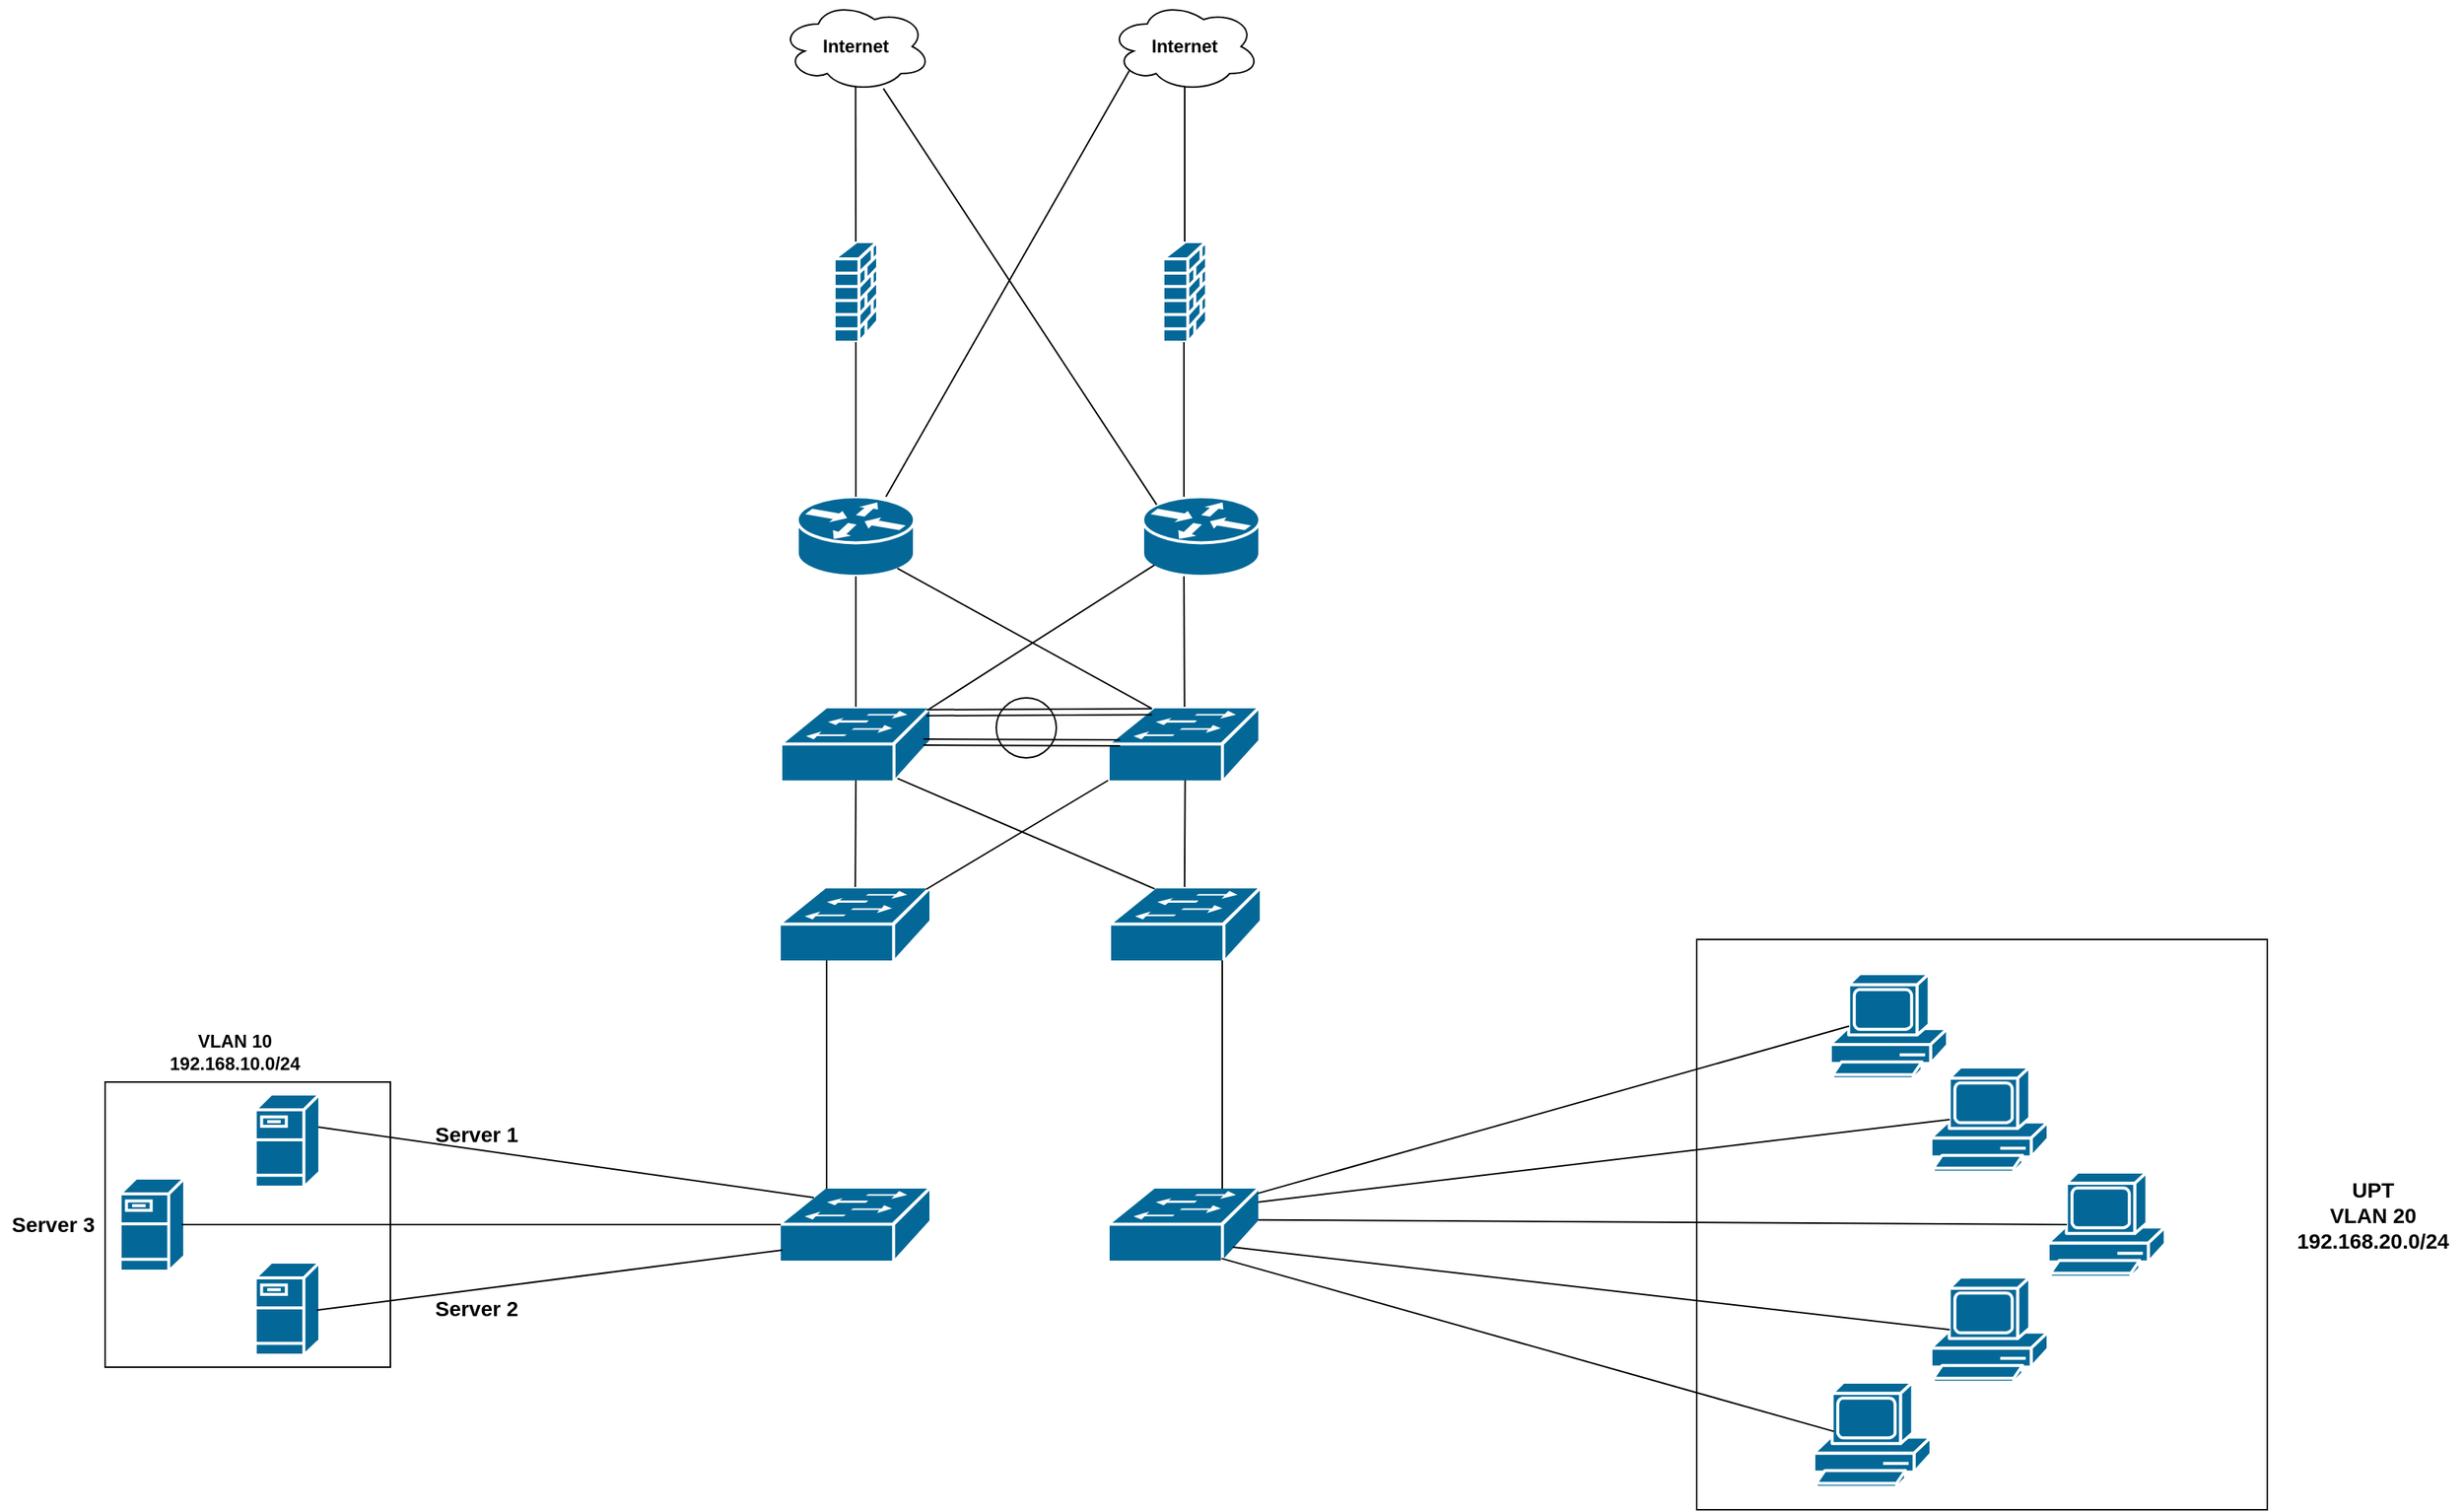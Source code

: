 <mxfile version="13.0.1" type="github"><diagram id="AykGNlJW_ECy5IXJhSmI" name="Page-1"><mxGraphModel dx="5167" dy="3334" grid="1" gridSize="10" guides="1" tooltips="1" connect="1" arrows="1" fold="1" page="1" pageScale="1" pageWidth="827" pageHeight="1169" math="0" shadow="0"><root><object label="" id="0"><mxCell/></object><mxCell id="1" parent="0"/><mxCell id="0fqLoJHVwj2rIBaabjIA-77" value="" style="whiteSpace=wrap;html=1;aspect=fixed;" vertex="1" parent="1"><mxGeometry x="850" y="525" width="380" height="380" as="geometry"/></mxCell><mxCell id="0fqLoJHVwj2rIBaabjIA-61" value="" style="whiteSpace=wrap;html=1;aspect=fixed;" vertex="1" parent="1"><mxGeometry x="-210" y="620" width="190" height="190" as="geometry"/></mxCell><mxCell id="0fqLoJHVwj2rIBaabjIA-39" value="" style="ellipse;whiteSpace=wrap;html=1;aspect=fixed;" vertex="1" parent="1"><mxGeometry x="383.5" y="364" width="40" height="40" as="geometry"/></mxCell><mxCell id="0fqLoJHVwj2rIBaabjIA-4" value="" style="shape=mxgraph.cisco.routers.router;html=1;pointerEvents=1;dashed=0;fillColor=#036897;strokeColor=#ffffff;strokeWidth=2;verticalLabelPosition=bottom;verticalAlign=top;align=center;outlineConnect=0;" vertex="1" parent="1"><mxGeometry x="481" y="230" width="78" height="53" as="geometry"/></mxCell><mxCell id="0fqLoJHVwj2rIBaabjIA-1" value="&lt;b&gt;Internet&lt;/b&gt;" style="ellipse;shape=cloud;whiteSpace=wrap;html=1;align=center;" vertex="1" parent="1"><mxGeometry x="459" y="-100" width="100" height="60" as="geometry"/></mxCell><mxCell id="0fqLoJHVwj2rIBaabjIA-2" value="&lt;b&gt;Internet&lt;/b&gt;" style="ellipse;shape=cloud;whiteSpace=wrap;html=1;align=center;" vertex="1" parent="1"><mxGeometry x="240" y="-100" width="100" height="60" as="geometry"/></mxCell><mxCell id="0fqLoJHVwj2rIBaabjIA-3" value="" style="shape=mxgraph.cisco.routers.router;html=1;pointerEvents=1;dashed=0;fillColor=#036897;strokeColor=#ffffff;strokeWidth=2;verticalLabelPosition=bottom;verticalAlign=top;align=center;outlineConnect=0;" vertex="1" parent="1"><mxGeometry x="251" y="230" width="78" height="53" as="geometry"/></mxCell><mxCell id="0fqLoJHVwj2rIBaabjIA-5" value="" style="shape=mxgraph.cisco.switches.workgroup_switch;html=1;pointerEvents=1;dashed=0;fillColor=#036897;strokeColor=#ffffff;strokeWidth=2;verticalLabelPosition=bottom;verticalAlign=top;align=center;outlineConnect=0;" vertex="1" parent="1"><mxGeometry x="240" y="370" width="100" height="50" as="geometry"/></mxCell><mxCell id="0fqLoJHVwj2rIBaabjIA-6" value="" style="shape=mxgraph.cisco.switches.workgroup_switch;html=1;pointerEvents=1;dashed=0;fillColor=#036897;strokeColor=#ffffff;strokeWidth=2;verticalLabelPosition=bottom;verticalAlign=top;align=center;outlineConnect=0;" vertex="1" parent="1"><mxGeometry x="458" y="370" width="101" height="50" as="geometry"/></mxCell><mxCell id="0fqLoJHVwj2rIBaabjIA-7" value="" style="shape=mxgraph.cisco.switches.workgroup_switch;html=1;pointerEvents=1;dashed=0;fillColor=#036897;strokeColor=#ffffff;strokeWidth=2;verticalLabelPosition=bottom;verticalAlign=top;align=center;outlineConnect=0;" vertex="1" parent="1"><mxGeometry x="239" y="490" width="101" height="50" as="geometry"/></mxCell><mxCell id="0fqLoJHVwj2rIBaabjIA-8" value="" style="shape=mxgraph.cisco.switches.workgroup_switch;html=1;pointerEvents=1;dashed=0;fillColor=#036897;strokeColor=#ffffff;strokeWidth=2;verticalLabelPosition=bottom;verticalAlign=top;align=center;outlineConnect=0;" vertex="1" parent="1"><mxGeometry x="459" y="490" width="101" height="50" as="geometry"/></mxCell><mxCell id="0fqLoJHVwj2rIBaabjIA-9" value="" style="shape=mxgraph.cisco.security.firewall;html=1;pointerEvents=1;dashed=0;fillColor=#036897;strokeColor=#ffffff;strokeWidth=2;verticalLabelPosition=bottom;verticalAlign=top;align=center;outlineConnect=0;" vertex="1" parent="1"><mxGeometry x="494.5" y="60" width="29" height="67" as="geometry"/></mxCell><mxCell id="0fqLoJHVwj2rIBaabjIA-13" value="" style="shape=mxgraph.cisco.security.firewall;html=1;pointerEvents=1;dashed=0;fillColor=#036897;strokeColor=#ffffff;strokeWidth=2;verticalLabelPosition=bottom;verticalAlign=top;align=center;outlineConnect=0;" vertex="1" parent="1"><mxGeometry x="275.5" y="60" width="29" height="67" as="geometry"/></mxCell><mxCell id="0fqLoJHVwj2rIBaabjIA-15" value="" style="endArrow=none;html=1;rounded=0;exitX=0.498;exitY=0.949;exitDx=0;exitDy=0;exitPerimeter=0;" edge="1" parent="1" source="0fqLoJHVwj2rIBaabjIA-2" target="0fqLoJHVwj2rIBaabjIA-13"><mxGeometry relative="1" as="geometry"><mxPoint x="280" y="-41" as="sourcePoint"/><mxPoint x="440" y="-41" as="targetPoint"/><Array as="points"/></mxGeometry></mxCell><mxCell id="0fqLoJHVwj2rIBaabjIA-16" value="" style="endArrow=none;html=1;rounded=0;exitX=0.5;exitY=0.95;exitDx=0;exitDy=0;exitPerimeter=0;" edge="1" parent="1" source="0fqLoJHVwj2rIBaabjIA-1" target="0fqLoJHVwj2rIBaabjIA-9"><mxGeometry relative="1" as="geometry"><mxPoint x="509" y="-40" as="sourcePoint"/><mxPoint x="509" y="58" as="targetPoint"/></mxGeometry></mxCell><mxCell id="0fqLoJHVwj2rIBaabjIA-19" value="" style="endArrow=none;html=1;rounded=0;exitX=0.5;exitY=1;exitDx=0;exitDy=0;exitPerimeter=0;" edge="1" parent="1" source="0fqLoJHVwj2rIBaabjIA-13" target="0fqLoJHVwj2rIBaabjIA-3"><mxGeometry relative="1" as="geometry"><mxPoint x="150" y="160" as="sourcePoint"/><mxPoint x="310" y="160" as="targetPoint"/></mxGeometry></mxCell><mxCell id="0fqLoJHVwj2rIBaabjIA-20" value="" style="endArrow=none;html=1;rounded=0;exitX=0.5;exitY=1;exitDx=0;exitDy=0;exitPerimeter=0;" edge="1" parent="1"><mxGeometry relative="1" as="geometry"><mxPoint x="508.5" y="127" as="sourcePoint"/><mxPoint x="508.5" y="230" as="targetPoint"/></mxGeometry></mxCell><mxCell id="0fqLoJHVwj2rIBaabjIA-21" value="" style="endArrow=none;html=1;rounded=0;entryX=0.13;entryY=0.77;entryDx=0;entryDy=0;entryPerimeter=0;" edge="1" parent="1" target="0fqLoJHVwj2rIBaabjIA-1"><mxGeometry relative="1" as="geometry"><mxPoint x="310" y="230" as="sourcePoint"/><mxPoint x="470" y="230" as="targetPoint"/></mxGeometry></mxCell><mxCell id="0fqLoJHVwj2rIBaabjIA-22" value="" style="endArrow=none;html=1;rounded=0;entryX=0.12;entryY=0.1;entryDx=0;entryDy=0;entryPerimeter=0;" edge="1" parent="1" source="0fqLoJHVwj2rIBaabjIA-2" target="0fqLoJHVwj2rIBaabjIA-4"><mxGeometry relative="1" as="geometry"><mxPoint x="350" y="30" as="sourcePoint"/><mxPoint x="510" y="30" as="targetPoint"/></mxGeometry></mxCell><mxCell id="0fqLoJHVwj2rIBaabjIA-33" value="" style="endArrow=none;html=1;rounded=0;entryX=0.5;entryY=0;entryDx=0;entryDy=0;entryPerimeter=0;" edge="1" parent="1" source="0fqLoJHVwj2rIBaabjIA-3" target="0fqLoJHVwj2rIBaabjIA-5"><mxGeometry relative="1" as="geometry"><mxPoint x="290" y="283" as="sourcePoint"/><mxPoint x="450" y="283" as="targetPoint"/></mxGeometry></mxCell><mxCell id="0fqLoJHVwj2rIBaabjIA-34" value="" style="endArrow=none;html=1;rounded=0;entryX=0.5;entryY=0;entryDx=0;entryDy=0;entryPerimeter=0;" edge="1" parent="1"><mxGeometry relative="1" as="geometry"><mxPoint x="508.497" y="283" as="sourcePoint"/><mxPoint x="508.88" y="370" as="targetPoint"/></mxGeometry></mxCell><mxCell id="0fqLoJHVwj2rIBaabjIA-35" value="" style="endArrow=none;html=1;rounded=0;exitX=0.984;exitY=0.035;exitDx=0;exitDy=0;exitPerimeter=0;entryX=0.1;entryY=0.859;entryDx=0;entryDy=0;entryPerimeter=0;" edge="1" parent="1" source="0fqLoJHVwj2rIBaabjIA-5" target="0fqLoJHVwj2rIBaabjIA-4"><mxGeometry relative="1" as="geometry"><mxPoint x="440" y="350" as="sourcePoint"/><mxPoint x="600" y="350" as="targetPoint"/></mxGeometry></mxCell><mxCell id="0fqLoJHVwj2rIBaabjIA-36" value="" style="endArrow=none;html=1;rounded=0;entryX=0.287;entryY=0.021;entryDx=0;entryDy=0;entryPerimeter=0;exitX=0.88;exitY=0.9;exitDx=0;exitDy=0;exitPerimeter=0;" edge="1" parent="1" target="0fqLoJHVwj2rIBaabjIA-6"><mxGeometry relative="1" as="geometry"><mxPoint x="317.64" y="277.7" as="sourcePoint"/><mxPoint x="487.007" y="371.05" as="targetPoint"/></mxGeometry></mxCell><mxCell id="0fqLoJHVwj2rIBaabjIA-38" value="" style="shape=link;html=1;rounded=0;entryX=0.29;entryY=0.064;entryDx=0;entryDy=0;entryPerimeter=0;exitX=0.971;exitY=0.078;exitDx=0;exitDy=0;exitPerimeter=0;" edge="1" parent="1" source="0fqLoJHVwj2rIBaabjIA-5" target="0fqLoJHVwj2rIBaabjIA-6"><mxGeometry relative="1" as="geometry"><mxPoint x="338" y="377.5" as="sourcePoint"/><mxPoint x="480" y="378" as="targetPoint"/></mxGeometry></mxCell><mxCell id="0fqLoJHVwj2rIBaabjIA-44" value="" style="shape=link;html=1;rounded=0;exitX=0.9;exitY=0.47;exitDx=0;exitDy=0;exitPerimeter=0;" edge="1" parent="1"><mxGeometry relative="1" as="geometry"><mxPoint x="335" y="393.5" as="sourcePoint"/><mxPoint x="466" y="394" as="targetPoint"/></mxGeometry></mxCell><mxCell id="0fqLoJHVwj2rIBaabjIA-45" value="" style="endArrow=none;html=1;rounded=0;entryX=0;entryY=0.98;entryDx=0;entryDy=0;entryPerimeter=0;exitX=0.97;exitY=0.03;exitDx=0;exitDy=0;exitPerimeter=0;" edge="1" parent="1" source="0fqLoJHVwj2rIBaabjIA-7" target="0fqLoJHVwj2rIBaabjIA-6"><mxGeometry relative="1" as="geometry"><mxPoint x="324" y="493" as="sourcePoint"/><mxPoint x="472" y="410.621" as="targetPoint"/></mxGeometry></mxCell><mxCell id="0fqLoJHVwj2rIBaabjIA-46" value="" style="endArrow=none;html=1;rounded=0;exitX=0.777;exitY=0.954;exitDx=0;exitDy=0;exitPerimeter=0;entryX=0.298;entryY=0.027;entryDx=0;entryDy=0;entryPerimeter=0;" edge="1" parent="1" source="0fqLoJHVwj2rIBaabjIA-5" target="0fqLoJHVwj2rIBaabjIA-8"><mxGeometry relative="1" as="geometry"><mxPoint x="320" y="410.001" as="sourcePoint"/><mxPoint x="491" y="490" as="targetPoint"/></mxGeometry></mxCell><mxCell id="0fqLoJHVwj2rIBaabjIA-54" value="" style="endArrow=none;html=1;rounded=0;exitX=0.5;exitY=0.98;exitDx=0;exitDy=0;exitPerimeter=0;" edge="1" parent="1" source="0fqLoJHVwj2rIBaabjIA-5" target="0fqLoJHVwj2rIBaabjIA-7"><mxGeometry relative="1" as="geometry"><mxPoint x="-60" y="410" as="sourcePoint"/><mxPoint x="290" y="490" as="targetPoint"/></mxGeometry></mxCell><mxCell id="0fqLoJHVwj2rIBaabjIA-55" value="" style="endArrow=none;html=1;rounded=0;exitX=0.5;exitY=0.98;exitDx=0;exitDy=0;exitPerimeter=0;" edge="1" parent="1"><mxGeometry relative="1" as="geometry"><mxPoint x="509.28" y="419" as="sourcePoint"/><mxPoint x="508.91" y="490" as="targetPoint"/></mxGeometry></mxCell><mxCell id="0fqLoJHVwj2rIBaabjIA-56" value="" style="shape=mxgraph.cisco.switches.workgroup_switch;html=1;pointerEvents=1;dashed=0;fillColor=#036897;strokeColor=#ffffff;strokeWidth=2;verticalLabelPosition=bottom;verticalAlign=top;align=center;outlineConnect=0;" vertex="1" parent="1"><mxGeometry x="239" y="690" width="101" height="50" as="geometry"/></mxCell><mxCell id="0fqLoJHVwj2rIBaabjIA-57" value="" style="shape=mxgraph.cisco.servers.fileserver;html=1;pointerEvents=1;dashed=0;fillColor=#036897;strokeColor=#ffffff;strokeWidth=2;verticalLabelPosition=bottom;verticalAlign=top;align=center;outlineConnect=0;" vertex="1" parent="1"><mxGeometry x="-110" y="628" width="43" height="62" as="geometry"/></mxCell><mxCell id="0fqLoJHVwj2rIBaabjIA-58" value="" style="shape=mxgraph.cisco.servers.fileserver;html=1;pointerEvents=1;dashed=0;fillColor=#036897;strokeColor=#ffffff;strokeWidth=2;verticalLabelPosition=bottom;verticalAlign=top;align=center;outlineConnect=0;" vertex="1" parent="1"><mxGeometry x="-200" y="684" width="43" height="62" as="geometry"/></mxCell><mxCell id="0fqLoJHVwj2rIBaabjIA-59" value="" style="shape=mxgraph.cisco.servers.fileserver;html=1;pointerEvents=1;dashed=0;fillColor=#036897;strokeColor=#ffffff;strokeWidth=2;verticalLabelPosition=bottom;verticalAlign=top;align=center;outlineConnect=0;" vertex="1" parent="1"><mxGeometry x="-110" y="740" width="43" height="62" as="geometry"/></mxCell><mxCell id="0fqLoJHVwj2rIBaabjIA-62" value="" style="endArrow=none;html=1;rounded=0;" edge="1" parent="1"><mxGeometry relative="1" as="geometry"><mxPoint x="-68" y="650" as="sourcePoint"/><mxPoint x="262" y="697" as="targetPoint"/></mxGeometry></mxCell><mxCell id="0fqLoJHVwj2rIBaabjIA-63" value="" style="endArrow=none;html=1;rounded=0;exitX=0.312;exitY=1;exitDx=0;exitDy=0;exitPerimeter=0;" edge="1" parent="1"><mxGeometry relative="1" as="geometry"><mxPoint x="270.512" y="539" as="sourcePoint"/><mxPoint x="270.5" y="691" as="targetPoint"/></mxGeometry></mxCell><mxCell id="0fqLoJHVwj2rIBaabjIA-64" value="" style="endArrow=none;html=1;rounded=0;entryX=0;entryY=0.5;entryDx=0;entryDy=0;entryPerimeter=0;" edge="1" parent="1"><mxGeometry relative="1" as="geometry"><mxPoint x="-159" y="715" as="sourcePoint"/><mxPoint x="240" y="715" as="targetPoint"/></mxGeometry></mxCell><mxCell id="0fqLoJHVwj2rIBaabjIA-65" value="" style="endArrow=none;html=1;rounded=0;entryX=0.01;entryY=0.8;entryDx=0;entryDy=0;entryPerimeter=0;" edge="1" parent="1"><mxGeometry relative="1" as="geometry"><mxPoint x="-69" y="772" as="sourcePoint"/><mxPoint x="241.01" y="732.0" as="targetPoint"/></mxGeometry></mxCell><mxCell id="0fqLoJHVwj2rIBaabjIA-67" value="&lt;b&gt;&lt;font style=&quot;font-size: 14px&quot;&gt;Server 1&lt;/font&gt;&lt;/b&gt;" style="text;html=1;align=center;verticalAlign=middle;resizable=0;points=[];autosize=1;" vertex="1" parent="1"><mxGeometry x="2" y="645" width="70" height="20" as="geometry"/></mxCell><mxCell id="0fqLoJHVwj2rIBaabjIA-69" value="&lt;b&gt;&lt;font style=&quot;font-size: 14px&quot;&gt;Server 2&lt;/font&gt;&lt;/b&gt;" style="text;html=1;align=center;verticalAlign=middle;resizable=0;points=[];autosize=1;" vertex="1" parent="1"><mxGeometry x="2" y="761" width="70" height="20" as="geometry"/></mxCell><mxCell id="0fqLoJHVwj2rIBaabjIA-70" value="&lt;b&gt;&lt;font style=&quot;font-size: 14px&quot;&gt;Server 3&lt;/font&gt;&lt;/b&gt;" style="text;html=1;align=center;verticalAlign=middle;resizable=0;points=[];autosize=1;" vertex="1" parent="1"><mxGeometry x="-280" y="705" width="70" height="20" as="geometry"/></mxCell><mxCell id="0fqLoJHVwj2rIBaabjIA-71" value="&lt;b&gt;VLAN 10&lt;br&gt;192.168.10.0/24&lt;br&gt;&lt;/b&gt;" style="text;html=1;align=center;verticalAlign=middle;resizable=0;points=[];autosize=1;" vertex="1" parent="1"><mxGeometry x="-174" y="585" width="100" height="30" as="geometry"/></mxCell><mxCell id="0fqLoJHVwj2rIBaabjIA-72" value="" style="shape=mxgraph.cisco.switches.workgroup_switch;html=1;pointerEvents=1;dashed=0;fillColor=#036897;strokeColor=#ffffff;strokeWidth=2;verticalLabelPosition=bottom;verticalAlign=top;align=center;outlineConnect=0;" vertex="1" parent="1"><mxGeometry x="458" y="690" width="101" height="50" as="geometry"/></mxCell><mxCell id="0fqLoJHVwj2rIBaabjIA-73" value="" style="endArrow=none;html=1;rounded=0;exitX=0.312;exitY=1;exitDx=0;exitDy=0;exitPerimeter=0;" edge="1" parent="1"><mxGeometry relative="1" as="geometry"><mxPoint x="534.012" y="539" as="sourcePoint"/><mxPoint x="534" y="691" as="targetPoint"/></mxGeometry></mxCell><mxCell id="0fqLoJHVwj2rIBaabjIA-74" value="" style="shape=mxgraph.cisco.computers_and_peripherals.pc;html=1;pointerEvents=1;dashed=0;fillColor=#036897;strokeColor=#ffffff;strokeWidth=2;verticalLabelPosition=bottom;verticalAlign=top;align=center;outlineConnect=0;" vertex="1" parent="1"><mxGeometry x="1084" y="680" width="78" height="70" as="geometry"/></mxCell><mxCell id="0fqLoJHVwj2rIBaabjIA-75" value="" style="shape=mxgraph.cisco.computers_and_peripherals.pc;html=1;pointerEvents=1;dashed=0;fillColor=#036897;strokeColor=#ffffff;strokeWidth=2;verticalLabelPosition=bottom;verticalAlign=top;align=center;outlineConnect=0;" vertex="1" parent="1"><mxGeometry x="1006" y="610" width="78" height="70" as="geometry"/></mxCell><mxCell id="0fqLoJHVwj2rIBaabjIA-76" value="" style="shape=mxgraph.cisco.computers_and_peripherals.pc;html=1;pointerEvents=1;dashed=0;fillColor=#036897;strokeColor=#ffffff;strokeWidth=2;verticalLabelPosition=bottom;verticalAlign=top;align=center;outlineConnect=0;" vertex="1" parent="1"><mxGeometry x="1006" y="750" width="78" height="70" as="geometry"/></mxCell><mxCell id="0fqLoJHVwj2rIBaabjIA-78" value="" style="endArrow=none;html=1;rounded=0;entryX=0.16;entryY=0.5;entryDx=0;entryDy=0;entryPerimeter=0;" edge="1" parent="1" target="0fqLoJHVwj2rIBaabjIA-74"><mxGeometry relative="1" as="geometry"><mxPoint x="558" y="711.884" as="sourcePoint"/><mxPoint x="993.664" y="710.88" as="targetPoint"/></mxGeometry></mxCell><mxCell id="0fqLoJHVwj2rIBaabjIA-79" value="" style="endArrow=none;html=1;rounded=0;exitX=1;exitY=0.2;exitDx=0;exitDy=0;exitPerimeter=0;entryX=0.16;entryY=0.5;entryDx=0;entryDy=0;entryPerimeter=0;" edge="1" parent="1" target="0fqLoJHVwj2rIBaabjIA-75"><mxGeometry relative="1" as="geometry"><mxPoint x="558" y="700.0" as="sourcePoint"/><mxPoint x="915.018" y="640.03" as="targetPoint"/></mxGeometry></mxCell><mxCell id="0fqLoJHVwj2rIBaabjIA-80" value="" style="endArrow=none;html=1;rounded=0;entryX=0.16;entryY=0.5;entryDx=0;entryDy=0;entryPerimeter=0;" edge="1" parent="1" target="0fqLoJHVwj2rIBaabjIA-76"><mxGeometry relative="1" as="geometry"><mxPoint x="541" y="730" as="sourcePoint"/><mxPoint x="915.48" y="785" as="targetPoint"/></mxGeometry></mxCell><mxCell id="0fqLoJHVwj2rIBaabjIA-86" value="" style="shape=mxgraph.cisco.computers_and_peripherals.pc;html=1;pointerEvents=1;dashed=0;fillColor=#036897;strokeColor=#ffffff;strokeWidth=2;verticalLabelPosition=bottom;verticalAlign=top;align=center;outlineConnect=0;" vertex="1" parent="1"><mxGeometry x="928" y="820" width="78" height="70" as="geometry"/></mxCell><mxCell id="0fqLoJHVwj2rIBaabjIA-87" value="" style="endArrow=none;html=1;rounded=0;exitX=0.718;exitY=0.991;exitDx=0;exitDy=0;exitPerimeter=0;entryX=0.172;entryY=0.469;entryDx=0;entryDy=0;entryPerimeter=0;" edge="1" parent="1" target="0fqLoJHVwj2rIBaabjIA-86"><mxGeometry relative="1" as="geometry"><mxPoint x="533.518" y="737.55" as="sourcePoint"/><mxPoint x="943" y="853" as="targetPoint"/></mxGeometry></mxCell><mxCell id="0fqLoJHVwj2rIBaabjIA-88" value="" style="shape=mxgraph.cisco.computers_and_peripherals.pc;html=1;pointerEvents=1;dashed=0;fillColor=#036897;strokeColor=#ffffff;strokeWidth=2;verticalLabelPosition=bottom;verticalAlign=top;align=center;outlineConnect=0;" vertex="1" parent="1"><mxGeometry x="939" y="547.75" width="78" height="70" as="geometry"/></mxCell><mxCell id="0fqLoJHVwj2rIBaabjIA-89" value="" style="endArrow=none;html=1;rounded=0;exitX=0.958;exitY=0.144;exitDx=0;exitDy=0;exitPerimeter=0;entryX=0.16;entryY=0.5;entryDx=0;entryDy=0;entryPerimeter=0;" edge="1" parent="1" target="0fqLoJHVwj2rIBaabjIA-88"><mxGeometry relative="1" as="geometry"><mxPoint x="557.758" y="694.2" as="sourcePoint"/><mxPoint x="954.48" y="579.75" as="targetPoint"/></mxGeometry></mxCell><mxCell id="0fqLoJHVwj2rIBaabjIA-92" value="&lt;font style=&quot;font-size: 14px&quot;&gt;UPT&lt;br&gt;VLAN 20&lt;br&gt;192.168.20.0/24&lt;/font&gt;" style="text;html=1;align=center;verticalAlign=middle;resizable=0;points=[];autosize=1;fontStyle=1" vertex="1" parent="1"><mxGeometry x="1240" y="684" width="120" height="50" as="geometry"/></mxCell></root></mxGraphModel></diagram></mxfile>